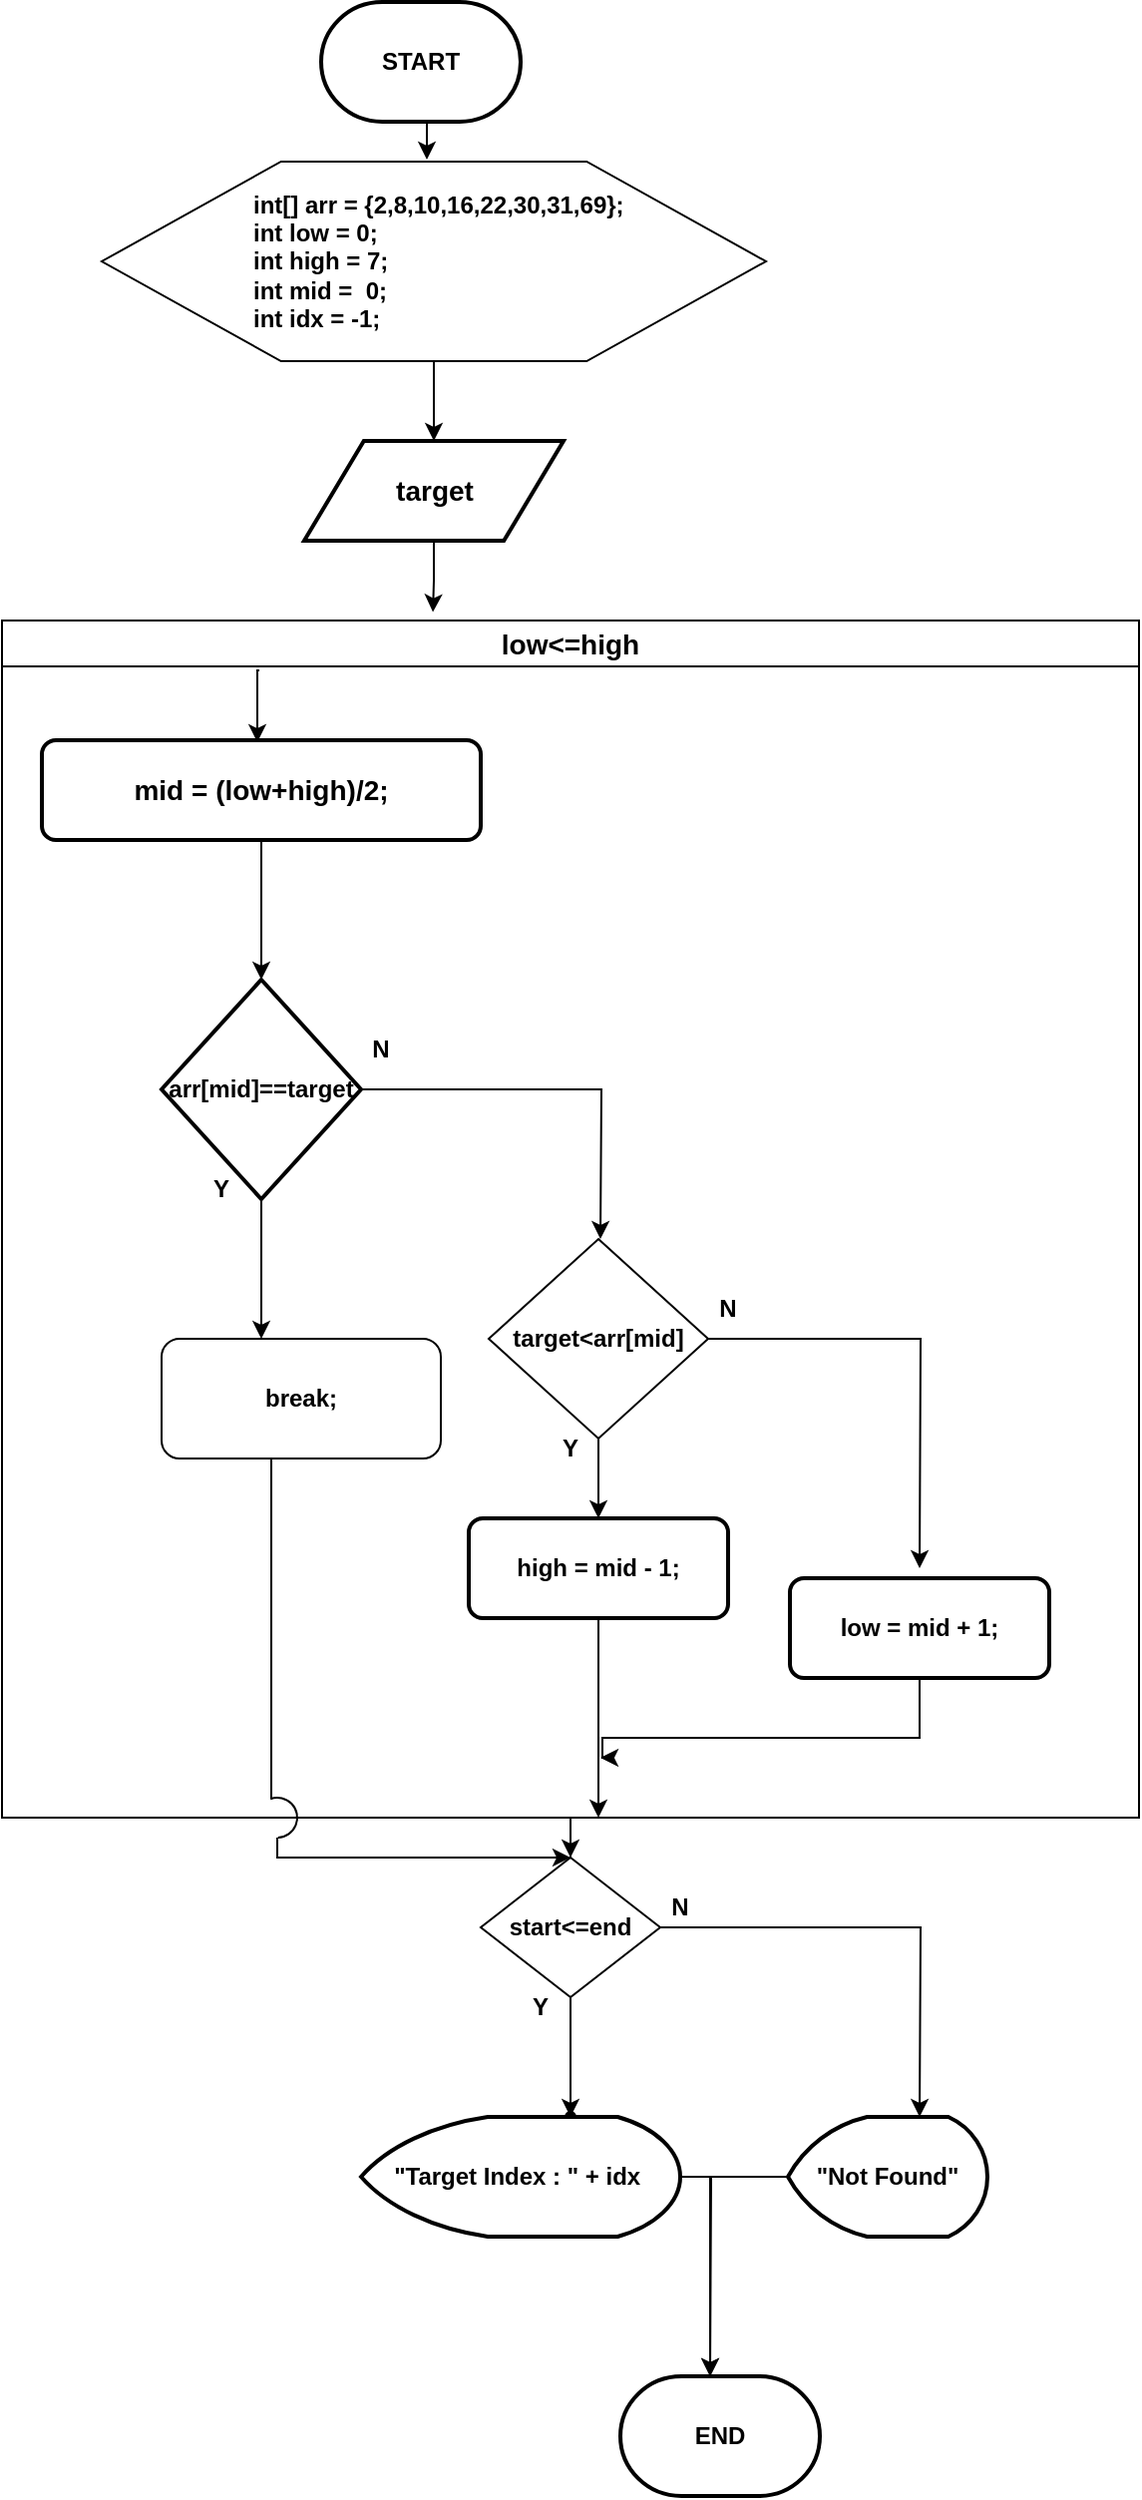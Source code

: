 <mxfile version="24.7.8">
  <diagram name="페이지-1" id="hF5XEcV9PANwYzC8ECBD">
    <mxGraphModel dx="1674" dy="844" grid="1" gridSize="10" guides="1" tooltips="1" connect="1" arrows="1" fold="1" page="1" pageScale="1" pageWidth="827" pageHeight="1169" math="0" shadow="0">
      <root>
        <mxCell id="0" />
        <mxCell id="1" parent="0" />
        <mxCell id="MMiTcNGauiOXxp5m6pyz-67" value="" style="verticalLabelPosition=bottom;verticalAlign=top;html=1;shape=mxgraph.basic.rect;fillColor2=none;strokeWidth=1;size=20;indent=5;strokeColor=#FFFFFF;" vertex="1" parent="1">
          <mxGeometry x="150" y="910" width="18" height="20" as="geometry" />
        </mxCell>
        <mxCell id="MMiTcNGauiOXxp5m6pyz-1" value="&lt;b&gt;START&lt;/b&gt;" style="strokeWidth=2;html=1;shape=mxgraph.flowchart.terminator;whiteSpace=wrap;" vertex="1" parent="1">
          <mxGeometry x="180" y="10" width="100" height="60" as="geometry" />
        </mxCell>
        <mxCell id="MMiTcNGauiOXxp5m6pyz-4" value="" style="group" vertex="1" connectable="0" parent="1">
          <mxGeometry x="70" y="90" width="370" height="100" as="geometry" />
        </mxCell>
        <mxCell id="MMiTcNGauiOXxp5m6pyz-2" value="" style="verticalLabelPosition=bottom;verticalAlign=top;html=1;shape=hexagon;perimeter=hexagonPerimeter2;arcSize=6;size=0.27;" vertex="1" parent="MMiTcNGauiOXxp5m6pyz-4">
          <mxGeometry width="333.0" height="100" as="geometry" />
        </mxCell>
        <mxCell id="MMiTcNGauiOXxp5m6pyz-3" value="&lt;div&gt;&lt;div&gt;&lt;b&gt;int[] arr = {2,8,10,16,22,30,31,69};&lt;/b&gt;&lt;/div&gt;&lt;/div&gt;&lt;div&gt;&lt;b&gt;int low = 0;&lt;/b&gt;&lt;/div&gt;&lt;div&gt;&lt;b&gt;int high = 7;&lt;/b&gt;&lt;/div&gt;&lt;div&gt;&lt;b&gt;int mid =&amp;nbsp; 0;&lt;/b&gt;&lt;/div&gt;&lt;div&gt;&lt;b&gt;int idx = -1;&lt;/b&gt;&lt;/div&gt;" style="text;html=1;align=left;verticalAlign=middle;whiteSpace=wrap;rounded=0;" vertex="1" parent="MMiTcNGauiOXxp5m6pyz-4">
          <mxGeometry x="74.0" y="35" width="277.5" height="30" as="geometry" />
        </mxCell>
        <mxCell id="MMiTcNGauiOXxp5m6pyz-41" value="" style="edgeStyle=orthogonalEdgeStyle;rounded=0;orthogonalLoop=1;jettySize=auto;html=1;entryX=0.379;entryY=-0.007;entryDx=0;entryDy=0;entryPerimeter=0;" edge="1" parent="1" source="MMiTcNGauiOXxp5m6pyz-5" target="MMiTcNGauiOXxp5m6pyz-6">
          <mxGeometry relative="1" as="geometry" />
        </mxCell>
        <mxCell id="MMiTcNGauiOXxp5m6pyz-5" value="&lt;b&gt;&lt;font style=&quot;font-size: 14px;&quot;&gt;target&lt;/font&gt;&lt;/b&gt;" style="shape=parallelogram;html=1;strokeWidth=2;perimeter=parallelogramPerimeter;whiteSpace=wrap;rounded=1;arcSize=0;size=0.23;" vertex="1" parent="1">
          <mxGeometry x="171.5" y="230" width="130" height="50" as="geometry" />
        </mxCell>
        <mxCell id="MMiTcNGauiOXxp5m6pyz-73" value="" style="edgeStyle=orthogonalEdgeStyle;rounded=0;orthogonalLoop=1;jettySize=auto;html=1;entryX=0.5;entryY=0;entryDx=0;entryDy=0;" edge="1" parent="1" source="MMiTcNGauiOXxp5m6pyz-6" target="MMiTcNGauiOXxp5m6pyz-30">
          <mxGeometry relative="1" as="geometry" />
        </mxCell>
        <mxCell id="MMiTcNGauiOXxp5m6pyz-6" value="&lt;font style=&quot;font-size: 14px;&quot;&gt;low&amp;lt;=high&lt;/font&gt;" style="swimlane;whiteSpace=wrap;html=1;" vertex="1" parent="1">
          <mxGeometry x="20" y="320" width="570" height="600" as="geometry" />
        </mxCell>
        <mxCell id="MMiTcNGauiOXxp5m6pyz-29" value="" style="edgeStyle=orthogonalEdgeStyle;rounded=0;orthogonalLoop=1;jettySize=auto;html=1;" edge="1" parent="MMiTcNGauiOXxp5m6pyz-6" source="MMiTcNGauiOXxp5m6pyz-9" target="MMiTcNGauiOXxp5m6pyz-11">
          <mxGeometry relative="1" as="geometry" />
        </mxCell>
        <mxCell id="MMiTcNGauiOXxp5m6pyz-9" value="&lt;div&gt;&lt;b&gt;&lt;font style=&quot;font-size: 14px;&quot;&gt;mid = (low+high)/2;&lt;/font&gt;&lt;/b&gt;&lt;/div&gt;" style="rounded=1;whiteSpace=wrap;html=1;absoluteArcSize=1;arcSize=14;strokeWidth=2;" vertex="1" parent="MMiTcNGauiOXxp5m6pyz-6">
          <mxGeometry x="20" y="60" width="220" height="50" as="geometry" />
        </mxCell>
        <mxCell id="MMiTcNGauiOXxp5m6pyz-13" value="" style="edgeStyle=orthogonalEdgeStyle;rounded=0;orthogonalLoop=1;jettySize=auto;html=1;" edge="1" parent="MMiTcNGauiOXxp5m6pyz-6" source="MMiTcNGauiOXxp5m6pyz-11">
          <mxGeometry relative="1" as="geometry">
            <mxPoint x="130" y="360" as="targetPoint" />
          </mxGeometry>
        </mxCell>
        <mxCell id="MMiTcNGauiOXxp5m6pyz-16" value="" style="edgeStyle=orthogonalEdgeStyle;rounded=0;orthogonalLoop=1;jettySize=auto;html=1;" edge="1" parent="MMiTcNGauiOXxp5m6pyz-6" source="MMiTcNGauiOXxp5m6pyz-11">
          <mxGeometry relative="1" as="geometry">
            <mxPoint x="300" y="310" as="targetPoint" />
          </mxGeometry>
        </mxCell>
        <mxCell id="MMiTcNGauiOXxp5m6pyz-11" value="&lt;b&gt;arr[mid]==target&lt;/b&gt;" style="strokeWidth=2;html=1;shape=mxgraph.flowchart.decision;whiteSpace=wrap;" vertex="1" parent="MMiTcNGauiOXxp5m6pyz-6">
          <mxGeometry x="80" y="180" width="100" height="110" as="geometry" />
        </mxCell>
        <mxCell id="MMiTcNGauiOXxp5m6pyz-14" value="&lt;b&gt;break;&lt;/b&gt;" style="rounded=1;whiteSpace=wrap;html=1;" vertex="1" parent="MMiTcNGauiOXxp5m6pyz-6">
          <mxGeometry x="80" y="360" width="140" height="60" as="geometry" />
        </mxCell>
        <mxCell id="MMiTcNGauiOXxp5m6pyz-19" value="" style="edgeStyle=orthogonalEdgeStyle;rounded=0;orthogonalLoop=1;jettySize=auto;html=1;" edge="1" parent="MMiTcNGauiOXxp5m6pyz-6" source="MMiTcNGauiOXxp5m6pyz-17" target="MMiTcNGauiOXxp5m6pyz-18">
          <mxGeometry relative="1" as="geometry" />
        </mxCell>
        <mxCell id="MMiTcNGauiOXxp5m6pyz-21" value="" style="edgeStyle=orthogonalEdgeStyle;rounded=0;orthogonalLoop=1;jettySize=auto;html=1;" edge="1" parent="MMiTcNGauiOXxp5m6pyz-6" source="MMiTcNGauiOXxp5m6pyz-17">
          <mxGeometry relative="1" as="geometry">
            <mxPoint x="460" y="475" as="targetPoint" />
          </mxGeometry>
        </mxCell>
        <mxCell id="MMiTcNGauiOXxp5m6pyz-17" value="&lt;b&gt;target&amp;lt;arr[mid]&lt;/b&gt;" style="rhombus;whiteSpace=wrap;html=1;" vertex="1" parent="MMiTcNGauiOXxp5m6pyz-6">
          <mxGeometry x="244" y="310" width="110" height="100" as="geometry" />
        </mxCell>
        <mxCell id="MMiTcNGauiOXxp5m6pyz-26" value="" style="edgeStyle=orthogonalEdgeStyle;rounded=0;orthogonalLoop=1;jettySize=auto;html=1;" edge="1" parent="MMiTcNGauiOXxp5m6pyz-6" source="MMiTcNGauiOXxp5m6pyz-18">
          <mxGeometry relative="1" as="geometry">
            <mxPoint x="299" y="600" as="targetPoint" />
          </mxGeometry>
        </mxCell>
        <mxCell id="MMiTcNGauiOXxp5m6pyz-18" value="&lt;div&gt;&lt;b&gt;high = mid - 1;&lt;/b&gt;&lt;/div&gt;" style="rounded=1;whiteSpace=wrap;html=1;absoluteArcSize=1;arcSize=14;strokeWidth=2;" vertex="1" parent="MMiTcNGauiOXxp5m6pyz-6">
          <mxGeometry x="234" y="450" width="130" height="50" as="geometry" />
        </mxCell>
        <mxCell id="MMiTcNGauiOXxp5m6pyz-28" value="" style="edgeStyle=orthogonalEdgeStyle;rounded=0;orthogonalLoop=1;jettySize=auto;html=1;" edge="1" parent="MMiTcNGauiOXxp5m6pyz-6" source="MMiTcNGauiOXxp5m6pyz-22">
          <mxGeometry relative="1" as="geometry">
            <mxPoint x="300" y="570" as="targetPoint" />
            <Array as="points">
              <mxPoint x="460" y="560" />
              <mxPoint x="301" y="560" />
            </Array>
          </mxGeometry>
        </mxCell>
        <mxCell id="MMiTcNGauiOXxp5m6pyz-22" value="&lt;div&gt;&lt;b&gt;low = mid + 1;&lt;/b&gt;&lt;/div&gt;" style="rounded=1;whiteSpace=wrap;html=1;absoluteArcSize=1;arcSize=14;strokeWidth=2;" vertex="1" parent="MMiTcNGauiOXxp5m6pyz-6">
          <mxGeometry x="395" y="480" width="130" height="50" as="geometry" />
        </mxCell>
        <mxCell id="MMiTcNGauiOXxp5m6pyz-47" value="&lt;b&gt;N&lt;/b&gt;" style="text;html=1;align=center;verticalAlign=middle;whiteSpace=wrap;rounded=0;" vertex="1" parent="MMiTcNGauiOXxp5m6pyz-6">
          <mxGeometry x="160" y="200" width="60" height="30" as="geometry" />
        </mxCell>
        <mxCell id="MMiTcNGauiOXxp5m6pyz-48" value="&lt;b&gt;Y&lt;/b&gt;" style="text;html=1;align=center;verticalAlign=middle;whiteSpace=wrap;rounded=0;" vertex="1" parent="MMiTcNGauiOXxp5m6pyz-6">
          <mxGeometry x="80" y="270" width="60" height="30" as="geometry" />
        </mxCell>
        <mxCell id="MMiTcNGauiOXxp5m6pyz-50" value="&lt;b&gt;Y&lt;/b&gt;" style="text;html=1;align=center;verticalAlign=middle;whiteSpace=wrap;rounded=0;" vertex="1" parent="MMiTcNGauiOXxp5m6pyz-6">
          <mxGeometry x="255" y="400" width="60" height="30" as="geometry" />
        </mxCell>
        <mxCell id="MMiTcNGauiOXxp5m6pyz-51" value="&lt;b&gt;N&lt;/b&gt;" style="text;html=1;align=center;verticalAlign=middle;whiteSpace=wrap;rounded=0;" vertex="1" parent="MMiTcNGauiOXxp5m6pyz-6">
          <mxGeometry x="334" y="330" width="60" height="30" as="geometry" />
        </mxCell>
        <mxCell id="MMiTcNGauiOXxp5m6pyz-64" value="" style="verticalLabelPosition=bottom;verticalAlign=top;html=1;shape=mxgraph.basic.arc;startAngle=0.569;endAngle=0.119;rotation=135;" vertex="1" parent="MMiTcNGauiOXxp5m6pyz-6">
          <mxGeometry x="128" y="590" width="20" height="20" as="geometry" />
        </mxCell>
        <mxCell id="MMiTcNGauiOXxp5m6pyz-70" value="" style="endArrow=none;html=1;rounded=0;" edge="1" parent="MMiTcNGauiOXxp5m6pyz-6">
          <mxGeometry width="50" height="50" relative="1" as="geometry">
            <mxPoint x="135" y="590" as="sourcePoint" />
            <mxPoint x="135" y="420" as="targetPoint" />
          </mxGeometry>
        </mxCell>
        <mxCell id="MMiTcNGauiOXxp5m6pyz-24" value="" style="edgeStyle=orthogonalEdgeStyle;rounded=0;orthogonalLoop=1;jettySize=auto;html=1;entryX=0.5;entryY=0;entryDx=0;entryDy=0;" edge="1" parent="1" source="MMiTcNGauiOXxp5m6pyz-67" target="MMiTcNGauiOXxp5m6pyz-30">
          <mxGeometry relative="1" as="geometry">
            <mxPoint x="210" y="900" as="targetPoint" />
            <Array as="points">
              <mxPoint x="158" y="940" />
            </Array>
          </mxGeometry>
        </mxCell>
        <mxCell id="MMiTcNGauiOXxp5m6pyz-33" value="" style="edgeStyle=orthogonalEdgeStyle;rounded=0;orthogonalLoop=1;jettySize=auto;html=1;" edge="1" parent="1" source="MMiTcNGauiOXxp5m6pyz-30" target="MMiTcNGauiOXxp5m6pyz-32">
          <mxGeometry relative="1" as="geometry" />
        </mxCell>
        <mxCell id="MMiTcNGauiOXxp5m6pyz-36" value="" style="edgeStyle=orthogonalEdgeStyle;rounded=0;orthogonalLoop=1;jettySize=auto;html=1;" edge="1" parent="1" source="MMiTcNGauiOXxp5m6pyz-30">
          <mxGeometry relative="1" as="geometry">
            <mxPoint x="480" y="1070" as="targetPoint" />
          </mxGeometry>
        </mxCell>
        <mxCell id="MMiTcNGauiOXxp5m6pyz-30" value="&lt;b&gt;start&amp;lt;=end&lt;/b&gt;" style="rhombus;whiteSpace=wrap;html=1;" vertex="1" parent="1">
          <mxGeometry x="260" y="940" width="90" height="70" as="geometry" />
        </mxCell>
        <mxCell id="MMiTcNGauiOXxp5m6pyz-32" value="" style="shape=waypoint;sketch=0;size=6;pointerEvents=1;points=[];fillColor=default;resizable=0;rotatable=0;perimeter=centerPerimeter;snapToPoint=1;" vertex="1" parent="1">
          <mxGeometry x="295" y="1060" width="20" height="20" as="geometry" />
        </mxCell>
        <mxCell id="MMiTcNGauiOXxp5m6pyz-56" value="" style="edgeStyle=orthogonalEdgeStyle;rounded=0;orthogonalLoop=1;jettySize=auto;html=1;entryX=0.5;entryY=0;entryDx=0;entryDy=0;" edge="1" parent="1" source="MMiTcNGauiOXxp5m6pyz-34">
          <mxGeometry relative="1" as="geometry">
            <mxPoint x="375" y="1200" as="targetPoint" />
          </mxGeometry>
        </mxCell>
        <mxCell id="MMiTcNGauiOXxp5m6pyz-34" value="&lt;b&gt;&quot;Not Found&quot;&lt;/b&gt;" style="strokeWidth=2;html=1;shape=mxgraph.flowchart.display;whiteSpace=wrap;" vertex="1" parent="1">
          <mxGeometry x="414" y="1070" width="100" height="60" as="geometry" />
        </mxCell>
        <mxCell id="MMiTcNGauiOXxp5m6pyz-58" value="" style="edgeStyle=orthogonalEdgeStyle;rounded=0;orthogonalLoop=1;jettySize=auto;html=1;entryX=0.5;entryY=0;entryDx=0;entryDy=0;exitX=1;exitY=0.5;exitDx=0;exitDy=0;exitPerimeter=0;" edge="1" parent="1" source="MMiTcNGauiOXxp5m6pyz-37">
          <mxGeometry relative="1" as="geometry">
            <mxPoint x="375" y="1200" as="targetPoint" />
            <Array as="points">
              <mxPoint x="375" y="1100" />
            </Array>
          </mxGeometry>
        </mxCell>
        <mxCell id="MMiTcNGauiOXxp5m6pyz-37" value="&lt;b&gt;&quot;Target Index : &quot; + idx&amp;nbsp;&lt;/b&gt;" style="strokeWidth=2;html=1;shape=mxgraph.flowchart.display;whiteSpace=wrap;" vertex="1" parent="1">
          <mxGeometry x="200" y="1070" width="160" height="60" as="geometry" />
        </mxCell>
        <mxCell id="MMiTcNGauiOXxp5m6pyz-39" value="" style="edgeStyle=orthogonalEdgeStyle;rounded=0;orthogonalLoop=1;jettySize=auto;html=1;" edge="1" parent="1" source="MMiTcNGauiOXxp5m6pyz-2" target="MMiTcNGauiOXxp5m6pyz-5">
          <mxGeometry relative="1" as="geometry" />
        </mxCell>
        <mxCell id="MMiTcNGauiOXxp5m6pyz-42" value="" style="endArrow=classic;html=1;rounded=0;" edge="1" parent="1">
          <mxGeometry width="50" height="50" relative="1" as="geometry">
            <mxPoint x="233" y="69" as="sourcePoint" />
            <mxPoint x="233" y="89" as="targetPoint" />
          </mxGeometry>
        </mxCell>
        <mxCell id="MMiTcNGauiOXxp5m6pyz-44" value="" style="edgeStyle=orthogonalEdgeStyle;rounded=0;orthogonalLoop=1;jettySize=auto;html=1;entryX=0.379;entryY=-0.007;entryDx=0;entryDy=0;entryPerimeter=0;" edge="1" parent="1">
          <mxGeometry relative="1" as="geometry">
            <mxPoint x="149" y="345" as="sourcePoint" />
            <mxPoint x="148" y="381" as="targetPoint" />
          </mxGeometry>
        </mxCell>
        <mxCell id="MMiTcNGauiOXxp5m6pyz-52" value="&lt;b&gt;Y&lt;/b&gt;" style="text;html=1;align=center;verticalAlign=middle;whiteSpace=wrap;rounded=0;" vertex="1" parent="1">
          <mxGeometry x="260" y="1000" width="60" height="30" as="geometry" />
        </mxCell>
        <mxCell id="MMiTcNGauiOXxp5m6pyz-53" value="&lt;b&gt;N&lt;/b&gt;" style="text;html=1;align=center;verticalAlign=middle;whiteSpace=wrap;rounded=0;" vertex="1" parent="1">
          <mxGeometry x="330" y="950" width="60" height="30" as="geometry" />
        </mxCell>
        <mxCell id="MMiTcNGauiOXxp5m6pyz-61" value="&lt;b&gt;END&lt;/b&gt;" style="strokeWidth=2;html=1;shape=mxgraph.flowchart.terminator;whiteSpace=wrap;" vertex="1" parent="1">
          <mxGeometry x="330" y="1200" width="100" height="60" as="geometry" />
        </mxCell>
      </root>
    </mxGraphModel>
  </diagram>
</mxfile>

